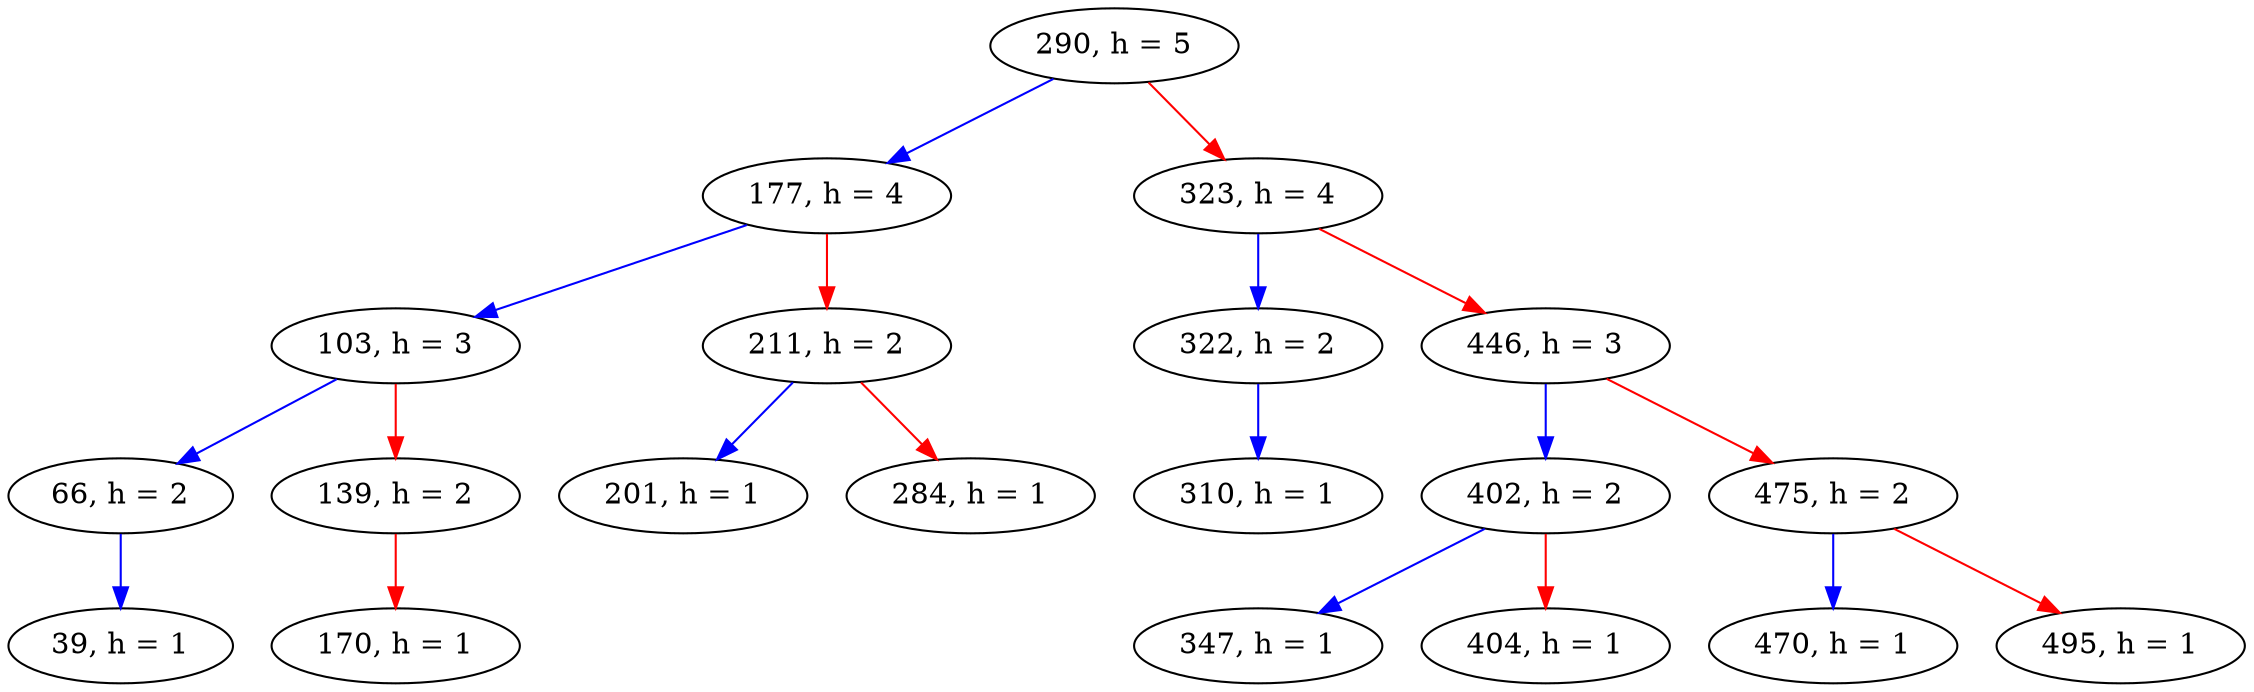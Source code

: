 digraph my_tree {
290 [label="290, h = 5"]177 [label="177, h = 4"]290 -> 177 [color=blue];
290 [label="290, h = 5"]323 [label="323, h = 4"]290 -> 323 [color=red];
177 [label="177, h = 4"]103 [label="103, h = 3"]177 -> 103 [color=blue];
177 [label="177, h = 4"]211 [label="211, h = 2"]177 -> 211 [color=red];
103 [label="103, h = 3"]66 [label="66, h = 2"]103 -> 66 [color=blue];
103 [label="103, h = 3"]139 [label="139, h = 2"]103 -> 139 [color=red];
66 [label="66, h = 2"]39 [label="39, h = 1"]66 -> 39 [color=blue];
139 [label="139, h = 2"]170 [label="170, h = 1"]139 -> 170 [color=red];
211 [label="211, h = 2"]201 [label="201, h = 1"]211 -> 201 [color=blue];
211 [label="211, h = 2"]284 [label="284, h = 1"]211 -> 284 [color=red];
323 [label="323, h = 4"]322 [label="322, h = 2"]323 -> 322 [color=blue];
323 [label="323, h = 4"]446 [label="446, h = 3"]323 -> 446 [color=red];
322 [label="322, h = 2"]310 [label="310, h = 1"]322 -> 310 [color=blue];
446 [label="446, h = 3"]402 [label="402, h = 2"]446 -> 402 [color=blue];
446 [label="446, h = 3"]475 [label="475, h = 2"]446 -> 475 [color=red];
402 [label="402, h = 2"]347 [label="347, h = 1"]402 -> 347 [color=blue];
402 [label="402, h = 2"]404 [label="404, h = 1"]402 -> 404 [color=red];
475 [label="475, h = 2"]470 [label="470, h = 1"]475 -> 470 [color=blue];
475 [label="475, h = 2"]495 [label="495, h = 1"]475 -> 495 [color=red];
}
